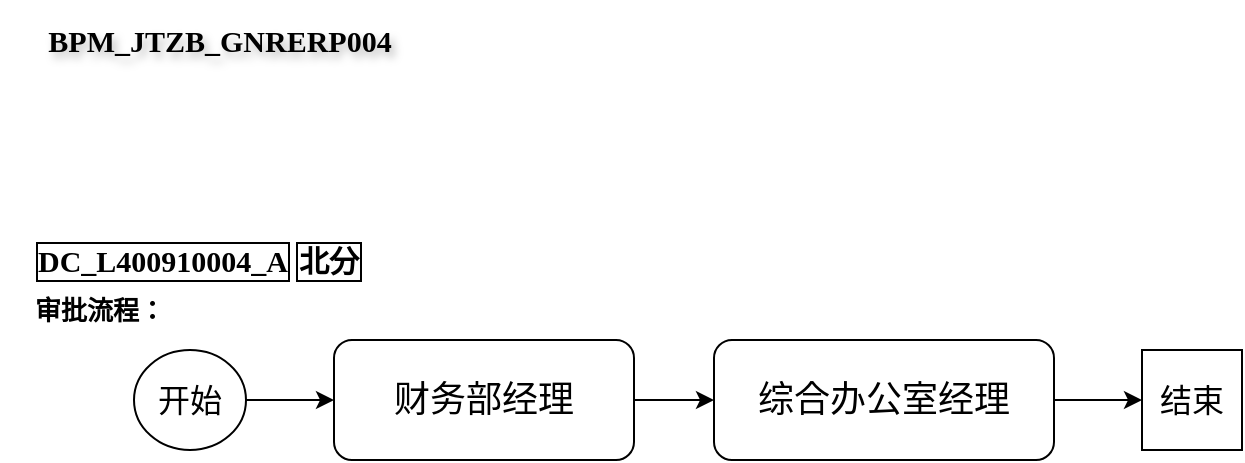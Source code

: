 <mxfile version="26.0.16">
  <diagram id="C5RBs43oDa-KdzZeNtuy" name="Page-1">
    <mxGraphModel dx="1194" dy="708" grid="1" gridSize="10" guides="1" tooltips="1" connect="1" arrows="1" fold="1" page="1" pageScale="1" pageWidth="827" pageHeight="1169" math="0" shadow="0">
      <root>
        <mxCell id="WIyWlLk6GJQsqaUBKTNV-0" />
        <mxCell id="WIyWlLk6GJQsqaUBKTNV-1" parent="WIyWlLk6GJQsqaUBKTNV-0" />
        <mxCell id="pftTVOW5zMtByHvlVVlK-4" value="" style="edgeStyle=orthogonalEdgeStyle;rounded=0;orthogonalLoop=1;jettySize=auto;html=1;" edge="1" parent="WIyWlLk6GJQsqaUBKTNV-1" source="pftTVOW5zMtByHvlVVlK-5" target="pftTVOW5zMtByHvlVVlK-9">
          <mxGeometry relative="1" as="geometry" />
        </mxCell>
        <mxCell id="pftTVOW5zMtByHvlVVlK-5" value="&lt;font style=&quot;font-size: 18px;&quot;&gt;财务部经理&lt;/font&gt;" style="rounded=1;whiteSpace=wrap;html=1;fontSize=12;glass=0;strokeWidth=1;shadow=0;" vertex="1" parent="WIyWlLk6GJQsqaUBKTNV-1">
          <mxGeometry x="167" y="170" width="150" height="60" as="geometry" />
        </mxCell>
        <mxCell id="pftTVOW5zMtByHvlVVlK-6" value="" style="edgeStyle=orthogonalEdgeStyle;rounded=0;orthogonalLoop=1;jettySize=auto;html=1;" edge="1" parent="WIyWlLk6GJQsqaUBKTNV-1" source="pftTVOW5zMtByHvlVVlK-7" target="pftTVOW5zMtByHvlVVlK-5">
          <mxGeometry relative="1" as="geometry" />
        </mxCell>
        <mxCell id="pftTVOW5zMtByHvlVVlK-7" value="&lt;font style=&quot;font-size: 16px;&quot;&gt;开始&lt;/font&gt;" style="ellipse;whiteSpace=wrap;html=1;" vertex="1" parent="WIyWlLk6GJQsqaUBKTNV-1">
          <mxGeometry x="67" y="175" width="56" height="50" as="geometry" />
        </mxCell>
        <mxCell id="pftTVOW5zMtByHvlVVlK-8" value="" style="edgeStyle=orthogonalEdgeStyle;rounded=0;orthogonalLoop=1;jettySize=auto;html=1;" edge="1" parent="WIyWlLk6GJQsqaUBKTNV-1" source="pftTVOW5zMtByHvlVVlK-9" target="pftTVOW5zMtByHvlVVlK-10">
          <mxGeometry relative="1" as="geometry" />
        </mxCell>
        <mxCell id="pftTVOW5zMtByHvlVVlK-9" value="&lt;font style=&quot;font-size: 18px;&quot;&gt;综合办公室经理&lt;/font&gt;" style="rounded=1;whiteSpace=wrap;html=1;fontSize=12;glass=0;strokeWidth=1;shadow=0;" vertex="1" parent="WIyWlLk6GJQsqaUBKTNV-1">
          <mxGeometry x="357" y="170" width="170" height="60" as="geometry" />
        </mxCell>
        <mxCell id="pftTVOW5zMtByHvlVVlK-10" value="&lt;font style=&quot;font-size: 16px;&quot;&gt;结束&lt;/font&gt;" style="whiteSpace=wrap;html=1;aspect=fixed;" vertex="1" parent="WIyWlLk6GJQsqaUBKTNV-1">
          <mxGeometry x="571" y="175" width="50" height="50" as="geometry" />
        </mxCell>
        <mxCell id="pftTVOW5zMtByHvlVVlK-11" value="BPM_JTZB_GNRERP004" style="text;html=1;align=center;verticalAlign=middle;whiteSpace=wrap;rounded=0;fontStyle=1;fontFamily=Verdana;fontSize=15;labelBorderColor=none;labelBackgroundColor=none;textShadow=1;" vertex="1" parent="WIyWlLk6GJQsqaUBKTNV-1">
          <mxGeometry width="220" height="40" as="geometry" />
        </mxCell>
        <mxCell id="pftTVOW5zMtByHvlVVlK-12" value="DC_L400910004_A" style="text;html=1;align=center;verticalAlign=middle;whiteSpace=wrap;rounded=0;fontStyle=1;fontFamily=Times New Roman;fontSize=15;labelBackgroundColor=none;labelBorderColor=default;" vertex="1" parent="WIyWlLk6GJQsqaUBKTNV-1">
          <mxGeometry x="10" y="110" width="143" height="40" as="geometry" />
        </mxCell>
        <mxCell id="pftTVOW5zMtByHvlVVlK-13" value="北分" style="text;html=1;align=center;verticalAlign=middle;whiteSpace=wrap;rounded=0;fontStyle=1;fontFamily=Times New Roman;fontSize=15;labelBorderColor=default;" vertex="1" parent="WIyWlLk6GJQsqaUBKTNV-1">
          <mxGeometry x="133" y="110" width="63" height="40" as="geometry" />
        </mxCell>
        <mxCell id="pftTVOW5zMtByHvlVVlK-15" value="审批流程：" style="text;html=1;align=center;verticalAlign=middle;whiteSpace=wrap;rounded=0;fontStyle=1;fontFamily=Times New Roman;fontSize=13;textShadow=0;" vertex="1" parent="WIyWlLk6GJQsqaUBKTNV-1">
          <mxGeometry x="10" y="135" width="80" height="40" as="geometry" />
        </mxCell>
      </root>
    </mxGraphModel>
  </diagram>
</mxfile>
